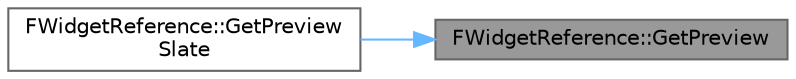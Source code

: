digraph "FWidgetReference::GetPreview"
{
 // INTERACTIVE_SVG=YES
 // LATEX_PDF_SIZE
  bgcolor="transparent";
  edge [fontname=Helvetica,fontsize=10,labelfontname=Helvetica,labelfontsize=10];
  node [fontname=Helvetica,fontsize=10,shape=box,height=0.2,width=0.4];
  rankdir="RL";
  Node1 [id="Node000001",label="FWidgetReference::GetPreview",height=0.2,width=0.4,color="gray40", fillcolor="grey60", style="filled", fontcolor="black",tooltip=" "];
  Node1 -> Node2 [id="edge1_Node000001_Node000002",dir="back",color="steelblue1",style="solid",tooltip=" "];
  Node2 [id="Node000002",label="FWidgetReference::GetPreview\lSlate",height=0.2,width=0.4,color="grey40", fillcolor="white", style="filled",URL="$d3/d7a/structFWidgetReference.html#a4c977b7e74472158e0a16de5ef78c766",tooltip=" "];
}
